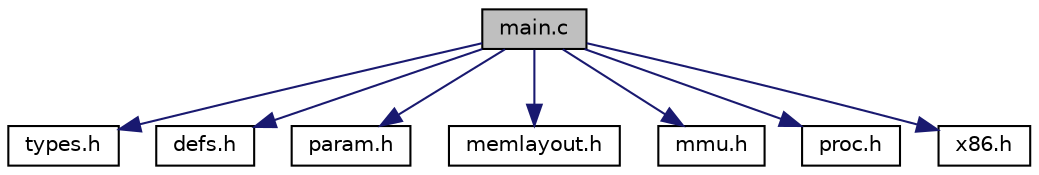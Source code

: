 digraph "main.c"
{
 // LATEX_PDF_SIZE
  edge [fontname="Helvetica",fontsize="10",labelfontname="Helvetica",labelfontsize="10"];
  node [fontname="Helvetica",fontsize="10",shape=record];
  Node1 [label="main.c",height=0.2,width=0.4,color="black", fillcolor="grey75", style="filled", fontcolor="black",tooltip=" "];
  Node1 -> Node2 [color="midnightblue",fontsize="10",style="solid",fontname="Helvetica"];
  Node2 [label="types.h",height=0.2,width=0.4,color="black", fillcolor="white", style="filled",URL="$d9/d49/types_8h.html",tooltip=" "];
  Node1 -> Node3 [color="midnightblue",fontsize="10",style="solid",fontname="Helvetica"];
  Node3 [label="defs.h",height=0.2,width=0.4,color="black", fillcolor="white", style="filled",URL="$d5/d64/defs_8h.html",tooltip=" "];
  Node1 -> Node4 [color="midnightblue",fontsize="10",style="solid",fontname="Helvetica"];
  Node4 [label="param.h",height=0.2,width=0.4,color="black", fillcolor="white", style="filled",URL="$d5/d33/param_8h.html",tooltip=" "];
  Node1 -> Node5 [color="midnightblue",fontsize="10",style="solid",fontname="Helvetica"];
  Node5 [label="memlayout.h",height=0.2,width=0.4,color="black", fillcolor="white", style="filled",URL="$d8/da9/memlayout_8h.html",tooltip=" "];
  Node1 -> Node6 [color="midnightblue",fontsize="10",style="solid",fontname="Helvetica"];
  Node6 [label="mmu.h",height=0.2,width=0.4,color="black", fillcolor="white", style="filled",URL="$d2/df1/mmu_8h.html",tooltip=" "];
  Node1 -> Node7 [color="midnightblue",fontsize="10",style="solid",fontname="Helvetica"];
  Node7 [label="proc.h",height=0.2,width=0.4,color="black", fillcolor="white", style="filled",URL="$df/d03/proc_8h.html",tooltip=" "];
  Node1 -> Node8 [color="midnightblue",fontsize="10",style="solid",fontname="Helvetica"];
  Node8 [label="x86.h",height=0.2,width=0.4,color="black", fillcolor="white", style="filled",URL="$d5/d39/x86_8h.html",tooltip=" "];
}
